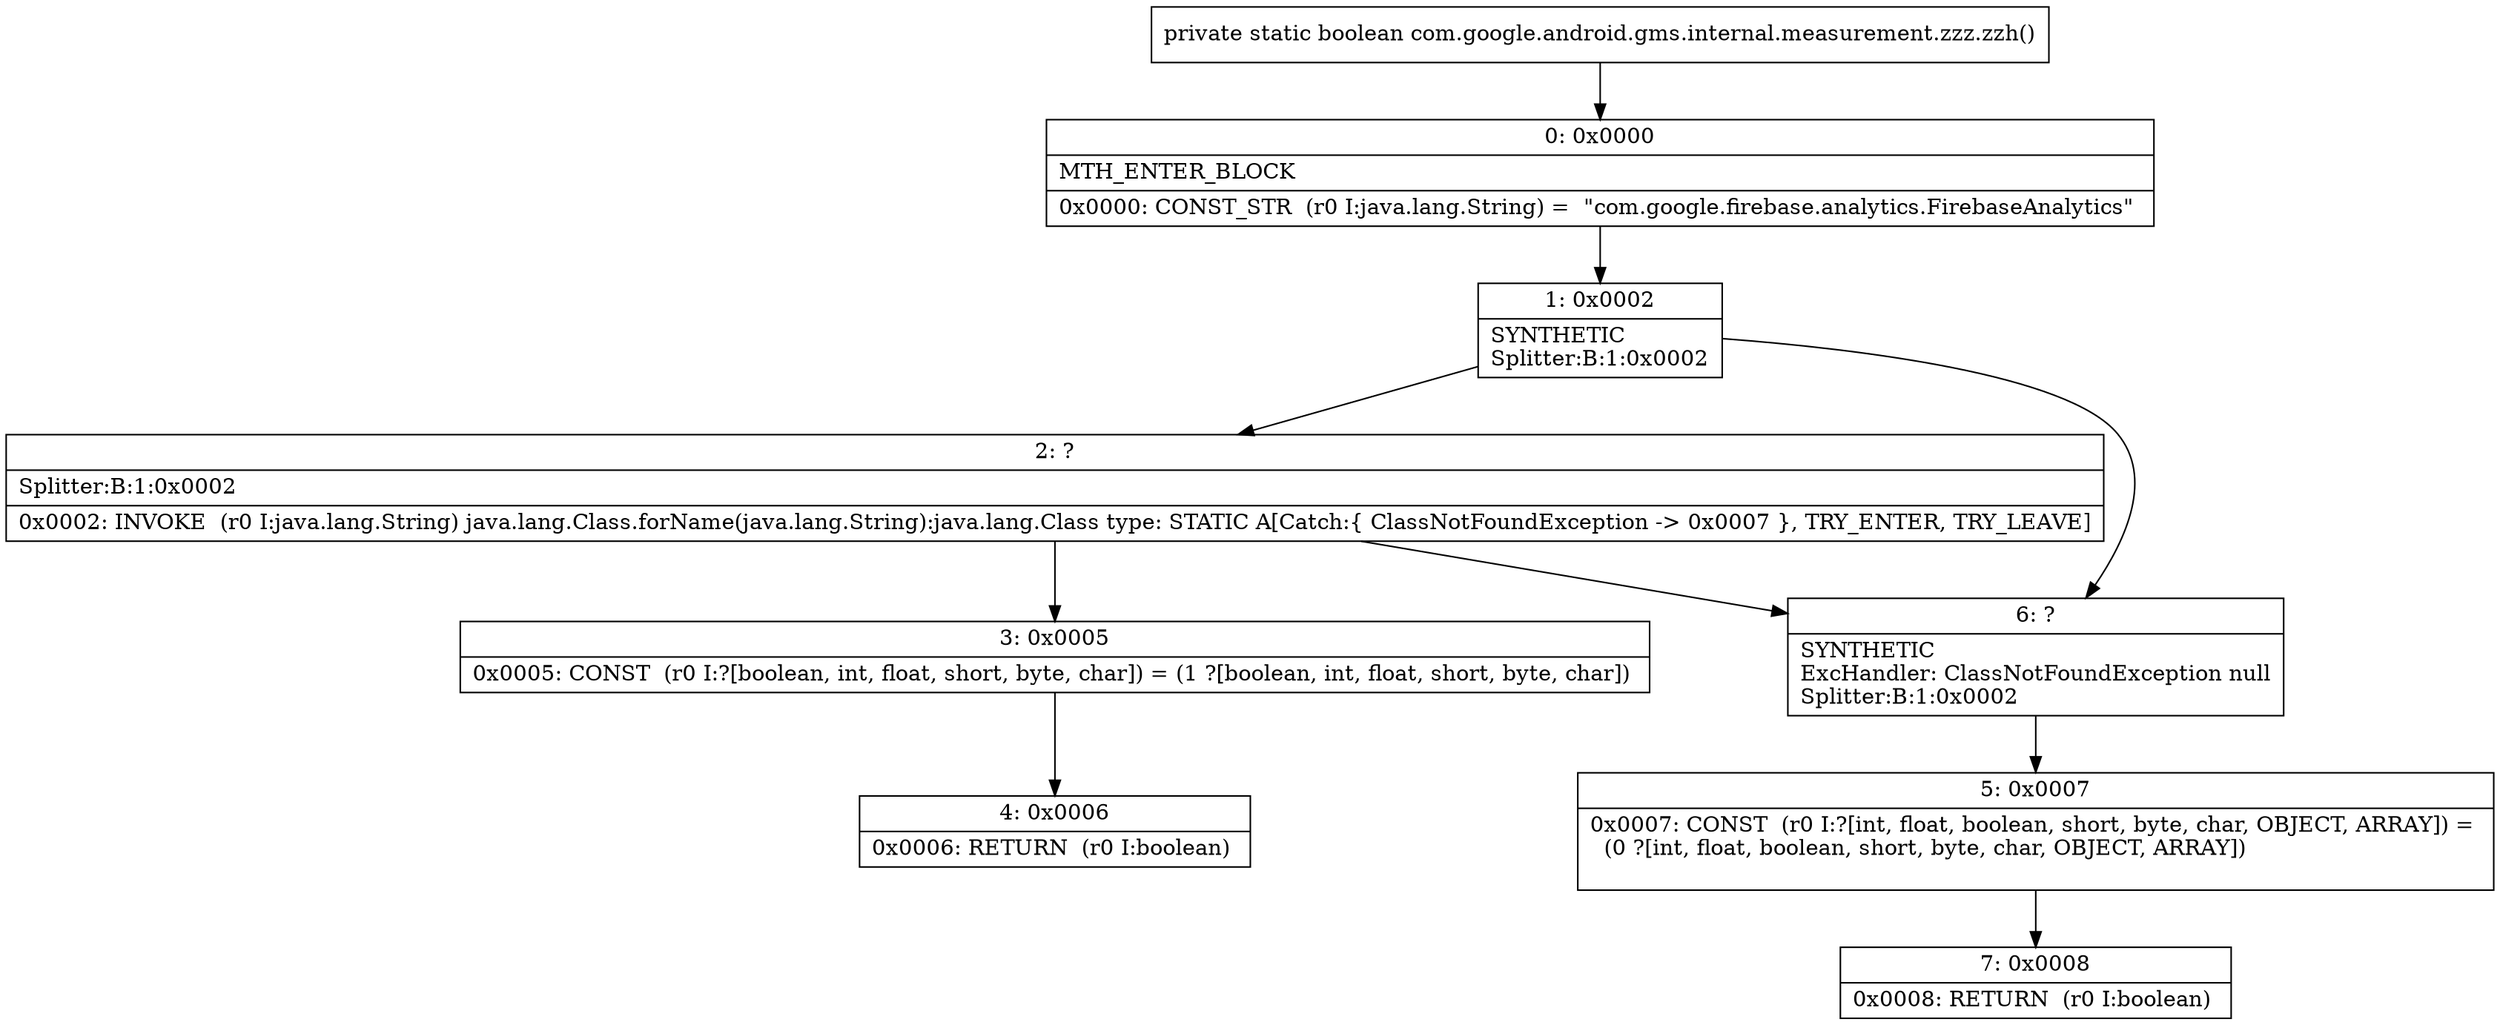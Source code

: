 digraph "CFG forcom.google.android.gms.internal.measurement.zzz.zzh()Z" {
Node_0 [shape=record,label="{0\:\ 0x0000|MTH_ENTER_BLOCK\l|0x0000: CONST_STR  (r0 I:java.lang.String) =  \"com.google.firebase.analytics.FirebaseAnalytics\" \l}"];
Node_1 [shape=record,label="{1\:\ 0x0002|SYNTHETIC\lSplitter:B:1:0x0002\l}"];
Node_2 [shape=record,label="{2\:\ ?|Splitter:B:1:0x0002\l|0x0002: INVOKE  (r0 I:java.lang.String) java.lang.Class.forName(java.lang.String):java.lang.Class type: STATIC A[Catch:\{ ClassNotFoundException \-\> 0x0007 \}, TRY_ENTER, TRY_LEAVE]\l}"];
Node_3 [shape=record,label="{3\:\ 0x0005|0x0005: CONST  (r0 I:?[boolean, int, float, short, byte, char]) = (1 ?[boolean, int, float, short, byte, char]) \l}"];
Node_4 [shape=record,label="{4\:\ 0x0006|0x0006: RETURN  (r0 I:boolean) \l}"];
Node_5 [shape=record,label="{5\:\ 0x0007|0x0007: CONST  (r0 I:?[int, float, boolean, short, byte, char, OBJECT, ARRAY]) = \l  (0 ?[int, float, boolean, short, byte, char, OBJECT, ARRAY])\l \l}"];
Node_6 [shape=record,label="{6\:\ ?|SYNTHETIC\lExcHandler: ClassNotFoundException null\lSplitter:B:1:0x0002\l}"];
Node_7 [shape=record,label="{7\:\ 0x0008|0x0008: RETURN  (r0 I:boolean) \l}"];
MethodNode[shape=record,label="{private static boolean com.google.android.gms.internal.measurement.zzz.zzh() }"];
MethodNode -> Node_0;
Node_0 -> Node_1;
Node_1 -> Node_2;
Node_1 -> Node_6;
Node_2 -> Node_3;
Node_2 -> Node_6;
Node_3 -> Node_4;
Node_5 -> Node_7;
Node_6 -> Node_5;
}

